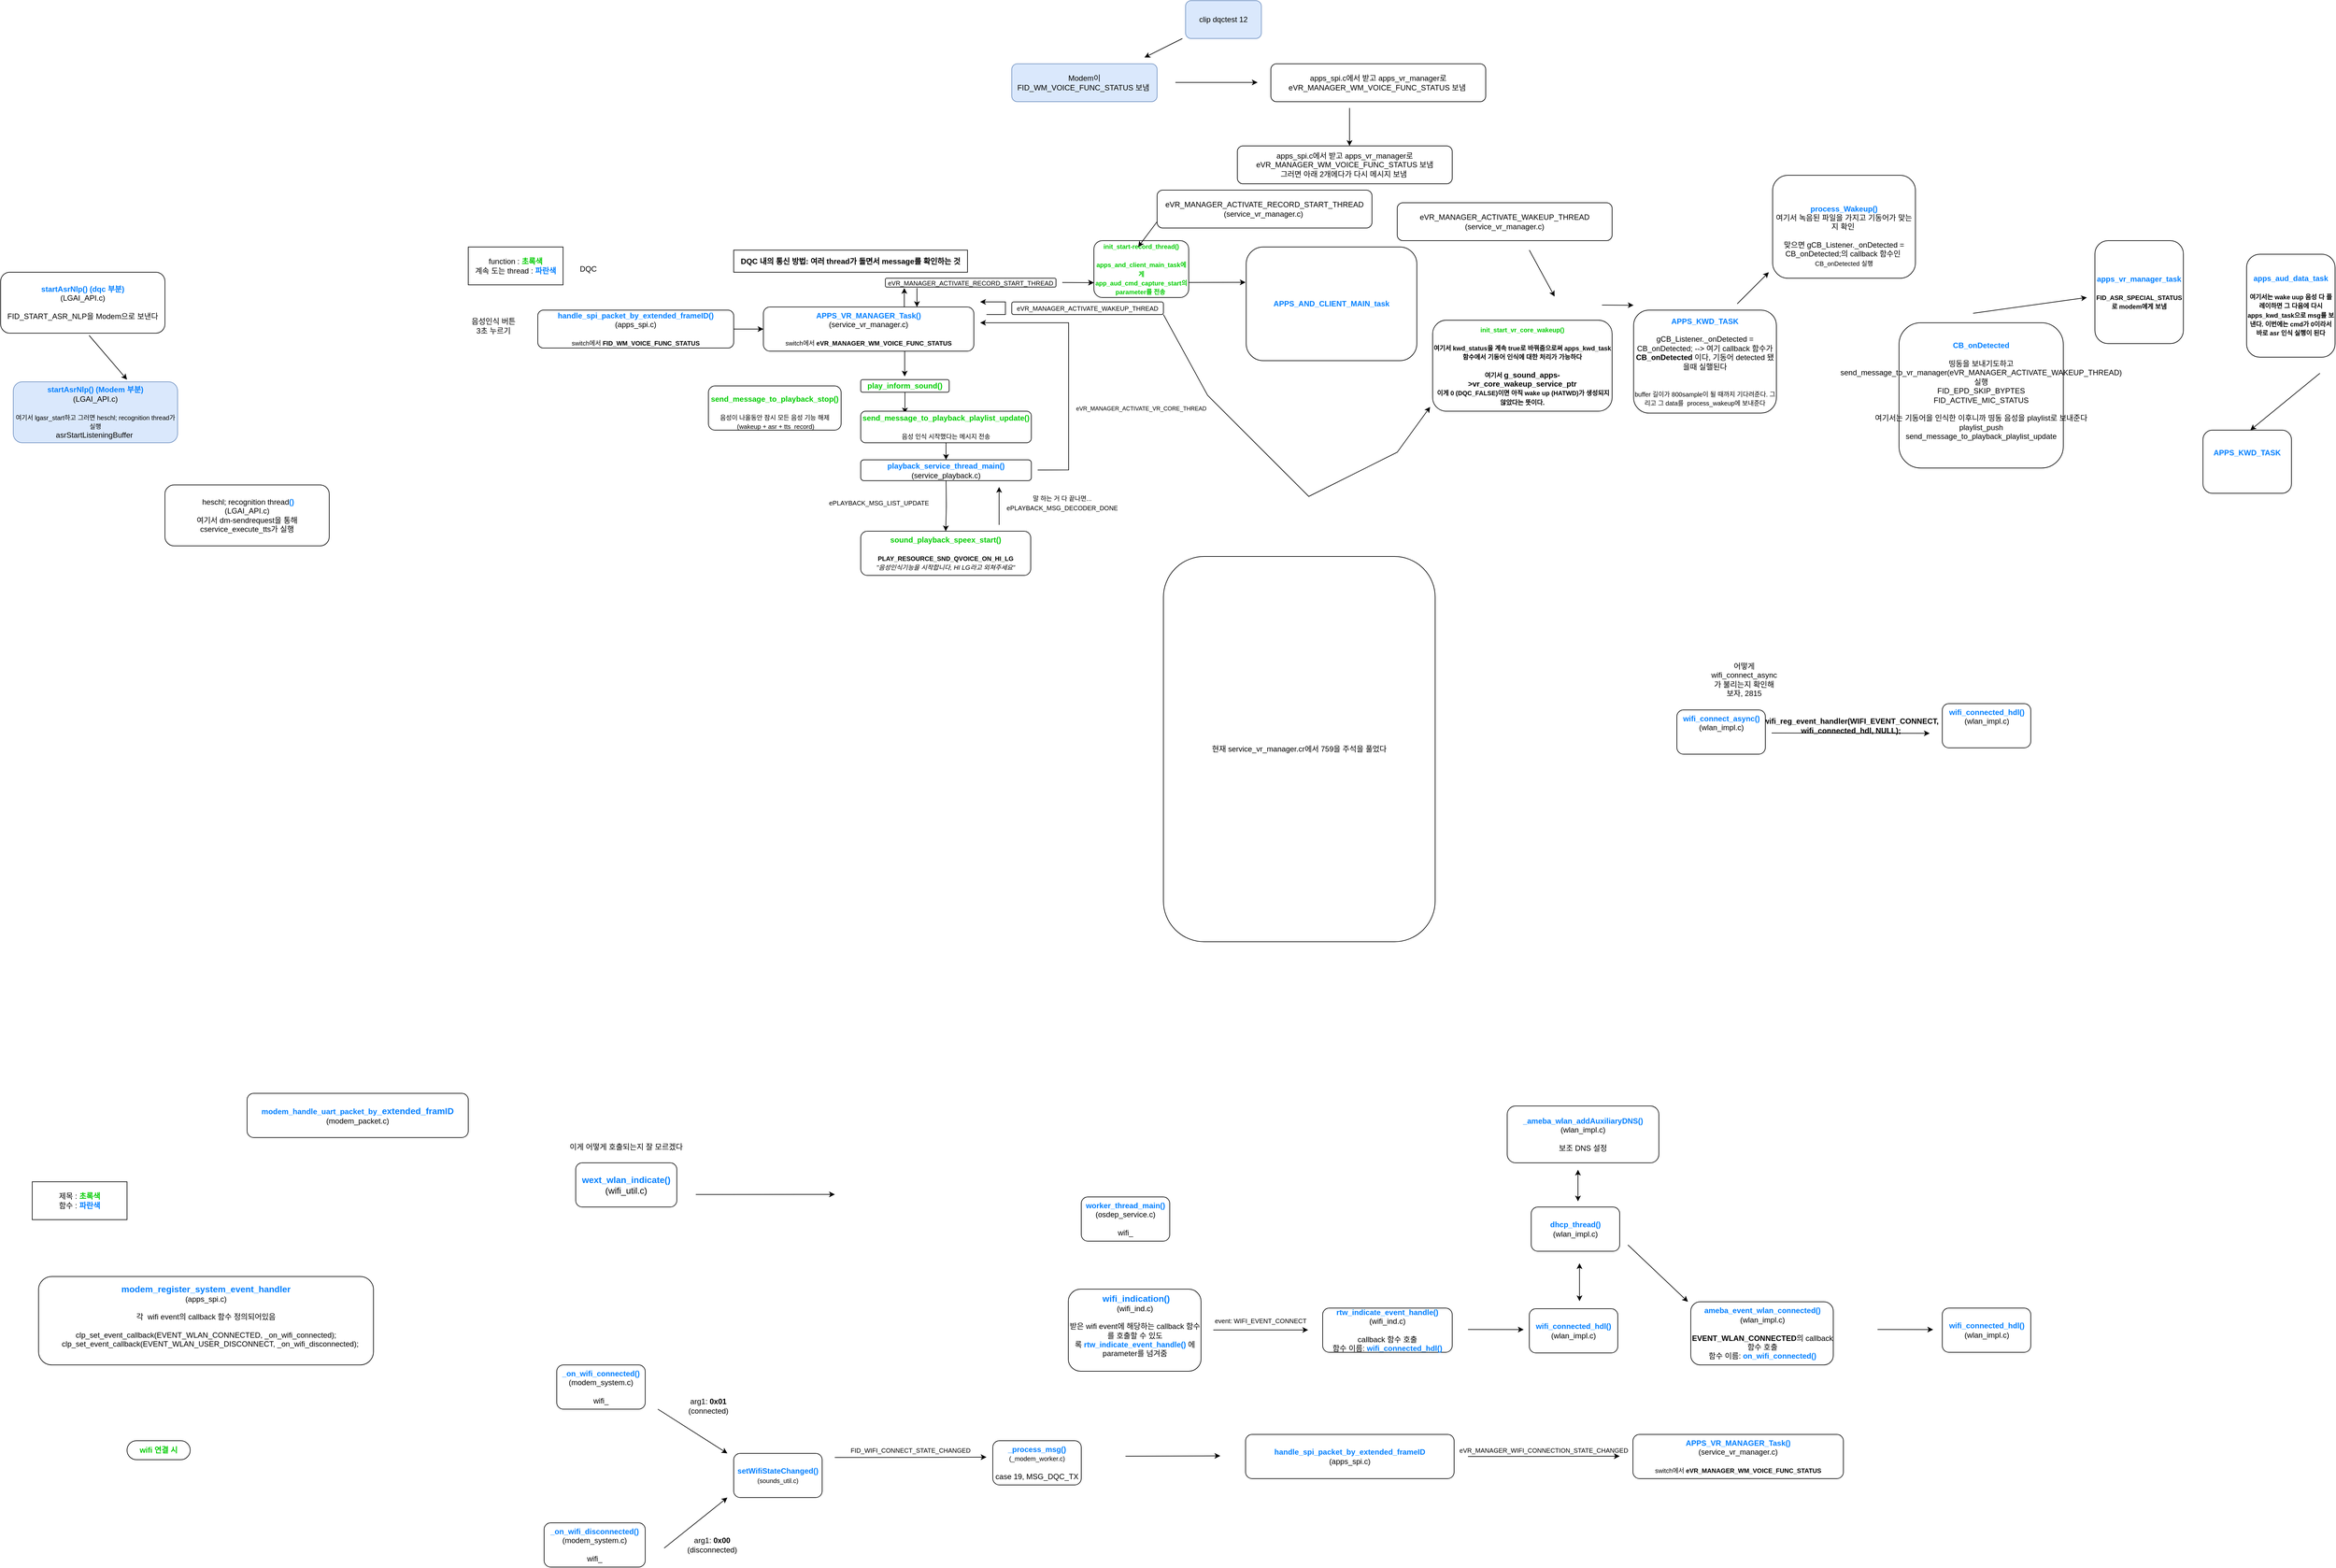 <mxfile version="21.3.7" type="github">
  <diagram name="페이지-1" id="b9ulTc4KV4PiuijPxStl">
    <mxGraphModel dx="2514" dy="2105" grid="1" gridSize="10" guides="1" tooltips="1" connect="1" arrows="1" fold="1" page="1" pageScale="1" pageWidth="827" pageHeight="1169" math="0" shadow="0">
      <root>
        <mxCell id="0" />
        <mxCell id="1" parent="0" />
        <mxCell id="nuSkMVnRBMjdluR059bn-1" value="음성인식 버튼 3초 누르기" style="text;html=1;strokeColor=none;fillColor=none;align=center;verticalAlign=middle;whiteSpace=wrap;rounded=0;" parent="1" vertex="1">
          <mxGeometry x="10" y="110" width="80" height="50" as="geometry" />
        </mxCell>
        <mxCell id="nuSkMVnRBMjdluR059bn-2" value="DQC" style="text;html=1;strokeColor=none;fillColor=none;align=center;verticalAlign=middle;whiteSpace=wrap;rounded=0;" parent="1" vertex="1">
          <mxGeometry x="160" y="20" width="80" height="50" as="geometry" />
        </mxCell>
        <mxCell id="nuSkMVnRBMjdluR059bn-6" value="" style="edgeStyle=orthogonalEdgeStyle;rounded=0;orthogonalLoop=1;jettySize=auto;html=1;" parent="1" source="nuSkMVnRBMjdluR059bn-3" target="nuSkMVnRBMjdluR059bn-4" edge="1">
          <mxGeometry relative="1" as="geometry" />
        </mxCell>
        <mxCell id="nuSkMVnRBMjdluR059bn-3" value="&lt;font style=&quot;&quot; color=&quot;#007fff&quot;&gt;&lt;b&gt;handle_spi_packet_by_extended_frameID()&lt;/b&gt;&lt;/font&gt;&lt;br&gt;(apps_spi.c)&lt;br&gt;&lt;br&gt;&lt;font style=&quot;font-size: 10px;&quot;&gt;switch에서&amp;nbsp;&lt;b&gt;FID_WM_VOICE_FUNC_STATUS&lt;/b&gt;&lt;/font&gt;" style="rounded=1;whiteSpace=wrap;html=1;" parent="1" vertex="1">
          <mxGeometry x="120" y="110" width="310" height="60" as="geometry" />
        </mxCell>
        <mxCell id="nuSkMVnRBMjdluR059bn-4" value="&lt;b&gt;&lt;font color=&quot;#007fff&quot;&gt;APPS_VR_MANAGER_Task()&lt;/font&gt;&lt;/b&gt;&lt;br&gt;(service_vr_manager.c)&lt;br&gt;&lt;br&gt;&lt;font style=&quot;font-size: 10px;&quot;&gt;switch에서 &lt;b&gt;eVR_MANAGER_WM_VOICE_FUNC_STATUS&lt;/b&gt;&lt;/font&gt;" style="rounded=1;whiteSpace=wrap;html=1;" parent="1" vertex="1">
          <mxGeometry x="477" y="105" width="333" height="70" as="geometry" />
        </mxCell>
        <mxCell id="nuSkMVnRBMjdluR059bn-12" value="&lt;b&gt;DQC 내의 통신 방법: 여러 thread가 돌면서 message를 확인하는 것&lt;/b&gt;" style="rounded=0;whiteSpace=wrap;html=1;" parent="1" vertex="1">
          <mxGeometry x="430" y="15" width="370" height="35" as="geometry" />
        </mxCell>
        <mxCell id="nuSkMVnRBMjdluR059bn-17" value="function : &lt;b style=&quot;color: rgb(0, 204, 0);&quot;&gt;초록색&lt;br&gt;&lt;/b&gt;계속 도는 thread :&lt;font color=&quot;#00cc00&quot;&gt; &lt;/font&gt;&lt;font color=&quot;#007fff&quot;&gt;&lt;b&gt;파란색&lt;/b&gt;&lt;/font&gt;" style="rounded=0;whiteSpace=wrap;html=1;" parent="1" vertex="1">
          <mxGeometry x="10" y="10" width="150" height="60" as="geometry" />
        </mxCell>
        <mxCell id="nuSkMVnRBMjdluR059bn-8" value="&lt;br&gt;&lt;b style=&quot;border-color: var(--border-color); color: rgb(0, 204, 0);&quot;&gt;&lt;font style=&quot;font-size: 12px;&quot;&gt;send_message_to_playback_stop()&lt;/font&gt;&lt;/b&gt;&lt;br&gt;&lt;font style=&quot;font-size: 10px;&quot;&gt;&lt;br&gt;음성이 나올동안 잠시 모든 음성 기능 해제&lt;br&gt;&amp;nbsp;(wakeup + asr + tts_record)&lt;/font&gt;" style="rounded=1;whiteSpace=wrap;html=1;" parent="1" vertex="1">
          <mxGeometry x="390" y="230" width="210" height="70" as="geometry" />
        </mxCell>
        <mxCell id="nuSkMVnRBMjdluR059bn-41" style="edgeStyle=orthogonalEdgeStyle;rounded=0;orthogonalLoop=1;jettySize=auto;html=1;entryX=0.259;entryY=0.068;entryDx=0;entryDy=0;entryPerimeter=0;" parent="1" source="nuSkMVnRBMjdluR059bn-26" target="nuSkMVnRBMjdluR059bn-28" edge="1">
          <mxGeometry relative="1" as="geometry" />
        </mxCell>
        <mxCell id="nuSkMVnRBMjdluR059bn-26" value="&lt;b&gt;&lt;font color=&quot;#00cc00&quot;&gt;play_inform_sound()&lt;br&gt;&lt;/font&gt;&lt;/b&gt;" style="rounded=1;whiteSpace=wrap;html=1;" parent="1" vertex="1">
          <mxGeometry x="631" y="220" width="140" height="20" as="geometry" />
        </mxCell>
        <mxCell id="nuSkMVnRBMjdluR059bn-42" style="edgeStyle=orthogonalEdgeStyle;rounded=0;orthogonalLoop=1;jettySize=auto;html=1;entryX=0.5;entryY=0;entryDx=0;entryDy=0;" parent="1" source="nuSkMVnRBMjdluR059bn-28" target="nuSkMVnRBMjdluR059bn-32" edge="1">
          <mxGeometry relative="1" as="geometry" />
        </mxCell>
        <mxCell id="nuSkMVnRBMjdluR059bn-28" value="&lt;b style=&quot;color: rgb(0, 204, 0);&quot;&gt;send_message_to_playback_playlist_update()&lt;/b&gt;&lt;br&gt;&lt;br&gt;&lt;font style=&quot;font-size: 10px;&quot;&gt;음성 인식 시작했다는 메시지 전송&lt;/font&gt;" style="rounded=1;whiteSpace=wrap;html=1;" parent="1" vertex="1">
          <mxGeometry x="631" y="270" width="270" height="50" as="geometry" />
        </mxCell>
        <mxCell id="nuSkMVnRBMjdluR059bn-43" style="edgeStyle=orthogonalEdgeStyle;rounded=0;orthogonalLoop=1;jettySize=auto;html=1;entryX=0.5;entryY=0;entryDx=0;entryDy=0;" parent="1" edge="1">
          <mxGeometry relative="1" as="geometry">
            <mxPoint x="766.034" y="380" as="sourcePoint" />
            <mxPoint x="765.5" y="460" as="targetPoint" />
          </mxGeometry>
        </mxCell>
        <mxCell id="nuSkMVnRBMjdluR059bn-32" value="&lt;b style=&quot;color: rgb(0, 127, 255);&quot;&gt;playback_service_thread_main()&lt;/b&gt;&lt;br&gt;(service_playback.c)" style="rounded=1;whiteSpace=wrap;html=1;" parent="1" vertex="1">
          <mxGeometry x="631" y="347" width="270" height="33" as="geometry" />
        </mxCell>
        <mxCell id="nuSkMVnRBMjdluR059bn-33" value="&lt;b style=&quot;color: rgb(0, 204, 0);&quot;&gt;sound_playback_speex_start()&lt;/b&gt;&lt;br&gt;&lt;br&gt;&lt;b&gt;&lt;font style=&quot;font-size: 10px;&quot;&gt;PLAY_RESOURCE_SND_QVOICE_ON_HI_LG&lt;/font&gt;&lt;/b&gt;&lt;br&gt;&lt;span style=&quot;font-size: 10px;&quot;&gt;&lt;i&gt;&quot;음성인식기능을 시작합니다, HI LG라고 외쳐주세요&quot;&lt;/i&gt;&lt;/span&gt;" style="rounded=1;whiteSpace=wrap;html=1;" parent="1" vertex="1">
          <mxGeometry x="631" y="460" width="269" height="70" as="geometry" />
        </mxCell>
        <mxCell id="nuSkMVnRBMjdluR059bn-44" value="" style="endArrow=classic;html=1;rounded=0;" parent="1" edge="1">
          <mxGeometry width="50" height="50" relative="1" as="geometry">
            <mxPoint x="700.58" y="175" as="sourcePoint" />
            <mxPoint x="700.58" y="215" as="targetPoint" />
          </mxGeometry>
        </mxCell>
        <mxCell id="VJRcujgouCOZJbLcKrj6-4" value="&lt;font style=&quot;font-size: 10px;&quot;&gt;ePLAYBACK_MSG_LIST_UPDATE&lt;/font&gt;" style="text;html=1;strokeColor=none;fillColor=none;align=center;verticalAlign=middle;whiteSpace=wrap;rounded=0;" vertex="1" parent="1">
          <mxGeometry x="560" y="400" width="200" height="30" as="geometry" />
        </mxCell>
        <mxCell id="VJRcujgouCOZJbLcKrj6-5" value="&lt;font style=&quot;font-size: 10px;&quot;&gt;말 하는 거 다 끝나면...&lt;br&gt;ePLAYBACK_MSG_DECODER_DONE&lt;/font&gt;" style="text;html=1;strokeColor=none;fillColor=none;align=center;verticalAlign=middle;whiteSpace=wrap;rounded=0;" vertex="1" parent="1">
          <mxGeometry x="850" y="400" width="200" height="30" as="geometry" />
        </mxCell>
        <mxCell id="VJRcujgouCOZJbLcKrj6-6" value="" style="endArrow=classic;html=1;rounded=0;" edge="1" parent="1">
          <mxGeometry width="50" height="50" relative="1" as="geometry">
            <mxPoint x="850" y="450" as="sourcePoint" />
            <mxPoint x="850" y="390" as="targetPoint" />
          </mxGeometry>
        </mxCell>
        <mxCell id="VJRcujgouCOZJbLcKrj6-7" value="" style="endArrow=classic;html=1;rounded=0;" edge="1" parent="1">
          <mxGeometry width="50" height="50" relative="1" as="geometry">
            <mxPoint x="911" y="363.16" as="sourcePoint" />
            <mxPoint x="820" y="130" as="targetPoint" />
            <Array as="points">
              <mxPoint x="960" y="363" />
              <mxPoint x="960" y="130" />
              <mxPoint x="930" y="130" />
            </Array>
          </mxGeometry>
        </mxCell>
        <mxCell id="VJRcujgouCOZJbLcKrj6-8" value="&lt;font style=&quot;font-size: 9px;&quot;&gt;eVR_MANAGER_ACTIVATE_VR_CORE_THREAD&lt;/font&gt;" style="text;html=1;strokeColor=none;fillColor=none;align=center;verticalAlign=middle;whiteSpace=wrap;rounded=0;" vertex="1" parent="1">
          <mxGeometry x="950" y="250" width="250" height="30" as="geometry" />
        </mxCell>
        <mxCell id="VJRcujgouCOZJbLcKrj6-10" value="" style="endArrow=classic;html=1;rounded=0;" edge="1" parent="1">
          <mxGeometry width="50" height="50" relative="1" as="geometry">
            <mxPoint x="830" y="117" as="sourcePoint" />
            <mxPoint x="820" y="97" as="targetPoint" />
            <Array as="points">
              <mxPoint x="860" y="117" />
              <mxPoint x="860" y="97" />
            </Array>
          </mxGeometry>
        </mxCell>
        <mxCell id="VJRcujgouCOZJbLcKrj6-12" value="&lt;font style=&quot;font-size: 10px;&quot;&gt;eVR_MANAGER_ACTIVATE_WAKEUP_THREAD&lt;/font&gt;" style="rounded=1;whiteSpace=wrap;html=1;" vertex="1" parent="1">
          <mxGeometry x="870" y="97" width="240" height="20" as="geometry" />
        </mxCell>
        <mxCell id="VJRcujgouCOZJbLcKrj6-13" value="&lt;font style=&quot;font-size: 10px;&quot;&gt;eVR_MANAGER_ACTIVATE_RECORD_START_THREAD&lt;/font&gt;" style="rounded=1;whiteSpace=wrap;html=1;" vertex="1" parent="1">
          <mxGeometry x="670" y="59.5" width="270" height="14" as="geometry" />
        </mxCell>
        <mxCell id="VJRcujgouCOZJbLcKrj6-16" value="&lt;font color=&quot;#007fff&quot;&gt;&lt;b&gt;APPS_AND_CLIENT_MAIN_task&lt;/b&gt;&lt;/font&gt;" style="rounded=1;whiteSpace=wrap;html=1;" vertex="1" parent="1">
          <mxGeometry x="1241" y="10" width="270" height="180" as="geometry" />
        </mxCell>
        <mxCell id="VJRcujgouCOZJbLcKrj6-20" value="" style="endArrow=classic;html=1;rounded=0;" edge="1" parent="1">
          <mxGeometry width="50" height="50" relative="1" as="geometry">
            <mxPoint x="1140" y="66.26" as="sourcePoint" />
            <mxPoint x="1240" y="66" as="targetPoint" />
          </mxGeometry>
        </mxCell>
        <mxCell id="VJRcujgouCOZJbLcKrj6-21" value="&lt;span style=&quot;font-size: 10px;&quot;&gt;&lt;font color=&quot;#00cc00&quot;&gt;&lt;b&gt;init_start-record_thread()&lt;br&gt;&lt;br&gt;apps_and_client_main_task에게 app_aud_cmd_capture_start의 parameter를 전송&amp;nbsp;&lt;br&gt;&lt;/b&gt;&lt;/font&gt;&lt;/span&gt;" style="rounded=1;whiteSpace=wrap;html=1;" vertex="1" parent="1">
          <mxGeometry x="1000" width="150" height="90" as="geometry" />
        </mxCell>
        <mxCell id="VJRcujgouCOZJbLcKrj6-22" value="" style="endArrow=classic;html=1;rounded=0;" edge="1" parent="1">
          <mxGeometry width="50" height="50" relative="1" as="geometry">
            <mxPoint x="950" y="66.26" as="sourcePoint" />
            <mxPoint x="1000" y="66.5" as="targetPoint" />
          </mxGeometry>
        </mxCell>
        <mxCell id="VJRcujgouCOZJbLcKrj6-23" value="&lt;font style=&quot;font-size: 10px; font-weight: bold;&quot; color=&quot;#00cc00&quot;&gt;init_start_vr_core_wakeup()&lt;/font&gt;&lt;br&gt;&lt;br&gt;&lt;b style=&quot;font-size: 10px;&quot;&gt;여기서 kwd_status을 계속 true로 바꿔줌으로써 apps_kwd_task 함수에서 기동어 인식에 대한 처리가 가능하다&lt;/b&gt;&lt;br&gt;&lt;br&gt;&lt;b style=&quot;font-size: 10px;&quot;&gt;여기서 &lt;/b&gt;&lt;b&gt;g_sound_apps-&amp;gt;vr_core_wakeup_service_ptr&lt;/b&gt;&lt;br&gt;&lt;b style=&quot;font-size: 10px;&quot;&gt;&amp;nbsp;이게 0 (DQC_FALSE)이면 아직 wake up (HATWD)가 생성되지 않았다는 뜻이다.&lt;/b&gt;" style="rounded=1;whiteSpace=wrap;html=1;" vertex="1" parent="1">
          <mxGeometry x="1536" y="126" width="284" height="144" as="geometry" />
        </mxCell>
        <mxCell id="VJRcujgouCOZJbLcKrj6-24" value="" style="endArrow=classic;html=1;rounded=0;exitX=1;exitY=1;exitDx=0;exitDy=0;entryX=-0.014;entryY=0.953;entryDx=0;entryDy=0;entryPerimeter=0;" edge="1" parent="1" source="VJRcujgouCOZJbLcKrj6-12" target="VJRcujgouCOZJbLcKrj6-23">
          <mxGeometry width="50" height="50" relative="1" as="geometry">
            <mxPoint x="1180" y="185" as="sourcePoint" />
            <mxPoint x="1510" y="185" as="targetPoint" />
            <Array as="points">
              <mxPoint x="1180" y="245" />
              <mxPoint x="1340" y="405" />
              <mxPoint x="1480" y="335" />
            </Array>
          </mxGeometry>
        </mxCell>
        <mxCell id="VJRcujgouCOZJbLcKrj6-27" value="" style="endArrow=classic;html=1;rounded=0;" edge="1" parent="1">
          <mxGeometry width="50" height="50" relative="1" as="geometry">
            <mxPoint x="1804" y="102" as="sourcePoint" />
            <mxPoint x="1854" y="102.24" as="targetPoint" />
          </mxGeometry>
        </mxCell>
        <mxCell id="VJRcujgouCOZJbLcKrj6-28" value="&lt;font style=&quot;&quot;&gt;&lt;b style=&quot;color: rgb(0, 127, 255);&quot;&gt;&lt;font style=&quot;font-size: 12px;&quot;&gt;APPS_KWD_TASK&lt;/font&gt;&lt;/b&gt;&lt;br&gt;&lt;br&gt;gCB_Listener._onDetected = CB_onDetected; --&amp;gt; 여기 callback 함수가 &lt;b&gt;CB_onDetected&lt;/b&gt; 이다, 기동어 detected 됐을때 실핼된다&lt;br&gt;&lt;br&gt;&lt;br&gt;&lt;span style=&quot;font-size: 10px;&quot;&gt;buffer 길이가 800sample이 될 때까지 기다려준다. 그리고 그 data를&amp;nbsp; process_wakeup에 보내준다&lt;/span&gt;&lt;br&gt;&lt;/font&gt;" style="rounded=1;whiteSpace=wrap;html=1;" vertex="1" parent="1">
          <mxGeometry x="1854" y="110" width="226" height="163" as="geometry" />
        </mxCell>
        <mxCell id="VJRcujgouCOZJbLcKrj6-29" value="&lt;div&gt;&lt;b&gt;&amp;nbsp; &amp;nbsp; wifi_reg_event_handler(WIFI_EVENT_CONNECT, wifi_connected_hdl, NULL);&lt;/b&gt;&lt;/div&gt;&lt;div&gt;&lt;br&gt;&lt;/div&gt;" style="text;html=1;strokeColor=none;fillColor=none;align=center;verticalAlign=middle;whiteSpace=wrap;rounded=0;" vertex="1" parent="1">
          <mxGeometry x="2082.5" y="743" width="230" height="50" as="geometry" />
        </mxCell>
        <mxCell id="VJRcujgouCOZJbLcKrj6-30" value="&lt;font style=&quot;&quot;&gt;&lt;b style=&quot;color: rgb(0, 127, 255);&quot;&gt;&lt;font style=&quot;font-size: 12px;&quot;&gt;APPS_KWD_TASK&lt;/font&gt;&lt;/b&gt;&lt;br&gt;&lt;br&gt;&lt;br&gt;&lt;/font&gt;" style="rounded=1;whiteSpace=wrap;html=1;" vertex="1" parent="1">
          <mxGeometry x="2755" y="300" width="140" height="100" as="geometry" />
        </mxCell>
        <mxCell id="VJRcujgouCOZJbLcKrj6-31" value="&lt;font size=&quot;1&quot; color=&quot;#00cc00&quot;&gt;&lt;b style=&quot;font-size: 12px;&quot;&gt;wifi 연결 시&lt;/b&gt;&lt;/font&gt;" style="rounded=1;whiteSpace=wrap;html=1;arcSize=50;" vertex="1" parent="1">
          <mxGeometry x="-530" y="1900" width="100" height="30" as="geometry" />
        </mxCell>
        <mxCell id="VJRcujgouCOZJbLcKrj6-36" value="" style="endArrow=classic;html=1;rounded=0;" edge="1" parent="1">
          <mxGeometry width="50" height="50" relative="1" as="geometry">
            <mxPoint x="700" y="105" as="sourcePoint" />
            <mxPoint x="700" y="75" as="targetPoint" />
          </mxGeometry>
        </mxCell>
        <mxCell id="VJRcujgouCOZJbLcKrj6-37" value="" style="endArrow=classic;html=1;rounded=0;" edge="1" parent="1">
          <mxGeometry width="50" height="50" relative="1" as="geometry">
            <mxPoint x="720" y="75" as="sourcePoint" />
            <mxPoint x="720" y="105" as="targetPoint" />
          </mxGeometry>
        </mxCell>
        <mxCell id="VJRcujgouCOZJbLcKrj6-39" value="&lt;font style=&quot;&quot;&gt;&lt;font color=&quot;#007fff&quot;&gt;&lt;b&gt;setWifiStateChanged()&lt;br&gt;&lt;/b&gt;&lt;/font&gt;&lt;font style=&quot;font-size: 10px;&quot;&gt;(sounds_util.c)&lt;/font&gt;&lt;br&gt;&lt;/font&gt;" style="rounded=1;whiteSpace=wrap;html=1;" vertex="1" parent="1">
          <mxGeometry x="430" y="1920" width="140" height="70" as="geometry" />
        </mxCell>
        <mxCell id="VJRcujgouCOZJbLcKrj6-40" value="&lt;font style=&quot;&quot;&gt;&lt;b style=&quot;color: rgb(0, 127, 255);&quot;&gt;handle_spi_packet_by_extended_frameID&lt;/b&gt;&lt;br&gt;(apps_spi.c)&lt;br&gt;&lt;/font&gt;" style="rounded=1;whiteSpace=wrap;html=1;" vertex="1" parent="1">
          <mxGeometry x="1240" y="1890" width="330" height="70" as="geometry" />
        </mxCell>
        <mxCell id="VJRcujgouCOZJbLcKrj6-41" value="" style="endArrow=classic;html=1;rounded=0;" edge="1" parent="1">
          <mxGeometry width="50" height="50" relative="1" as="geometry">
            <mxPoint x="590" y="1926.5" as="sourcePoint" />
            <mxPoint x="830" y="1926" as="targetPoint" />
          </mxGeometry>
        </mxCell>
        <mxCell id="VJRcujgouCOZJbLcKrj6-42" value="&lt;font style=&quot;font-size: 10px;&quot;&gt;FID_WIFI_CONNECT_STATE_CHANGED&lt;/font&gt;" style="text;html=1;strokeColor=none;fillColor=none;align=center;verticalAlign=middle;whiteSpace=wrap;rounded=0;" vertex="1" parent="1">
          <mxGeometry x="610" y="1900" width="200" height="30" as="geometry" />
        </mxCell>
        <mxCell id="VJRcujgouCOZJbLcKrj6-43" value="&lt;b&gt;&lt;font color=&quot;#007fff&quot;&gt;APPS_VR_MANAGER_Task()&lt;/font&gt;&lt;/b&gt;&lt;br&gt;(service_vr_manager.c)&lt;br&gt;&lt;br&gt;&lt;font style=&quot;font-size: 10px;&quot;&gt;switch에서 &lt;b&gt;eVR_MANAGER_WM_VOICE_FUNC_STATUS&lt;/b&gt;&lt;/font&gt;" style="rounded=1;whiteSpace=wrap;html=1;" vertex="1" parent="1">
          <mxGeometry x="1853" y="1890" width="333" height="70" as="geometry" />
        </mxCell>
        <mxCell id="VJRcujgouCOZJbLcKrj6-44" value="" style="endArrow=classic;html=1;rounded=0;" edge="1" parent="1">
          <mxGeometry width="50" height="50" relative="1" as="geometry">
            <mxPoint x="1592" y="1925" as="sourcePoint" />
            <mxPoint x="1832" y="1924.5" as="targetPoint" />
          </mxGeometry>
        </mxCell>
        <mxCell id="VJRcujgouCOZJbLcKrj6-45" value="&lt;font style=&quot;font-size: 10px;&quot;&gt;eVR_MANAGER_WIFI_CONNECTION_STATE_CHANGED&lt;/font&gt;" style="text;html=1;strokeColor=none;fillColor=none;align=center;verticalAlign=middle;whiteSpace=wrap;rounded=0;" vertex="1" parent="1">
          <mxGeometry x="1612" y="1900" width="200" height="30" as="geometry" />
        </mxCell>
        <mxCell id="VJRcujgouCOZJbLcKrj6-46" value="&lt;font style=&quot;&quot;&gt;&lt;font style=&quot;&quot;&gt;&lt;font color=&quot;#007fff&quot;&gt;&lt;b&gt;modem_handle_uart_packet_by&lt;/b&gt;&lt;/font&gt;&lt;span style=&quot;color: rgb(0, 127, 255); font-size: 14px;&quot;&gt;&lt;b&gt;_extended_framID&lt;/b&gt;&lt;/span&gt;&lt;/font&gt;&lt;br&gt;(modem_packet.c)&lt;br&gt;&lt;/font&gt;" style="rounded=1;whiteSpace=wrap;html=1;" vertex="1" parent="1">
          <mxGeometry x="-340" y="1350" width="350" height="70" as="geometry" />
        </mxCell>
        <mxCell id="VJRcujgouCOZJbLcKrj6-47" value="" style="endArrow=classic;html=1;rounded=0;" edge="1" parent="1">
          <mxGeometry width="50" height="50" relative="1" as="geometry">
            <mxPoint x="370" y="1510.08" as="sourcePoint" />
            <mxPoint x="590" y="1510" as="targetPoint" />
          </mxGeometry>
        </mxCell>
        <mxCell id="VJRcujgouCOZJbLcKrj6-48" value="&lt;font style=&quot;font-size: 12px;&quot;&gt;&lt;font style=&quot;font-size: 14px;&quot; color=&quot;#007fff&quot;&gt;&lt;b&gt;&amp;nbsp;wifi_indication()&lt;/b&gt;&lt;/font&gt;&lt;br&gt;(wifi_ind.c)&lt;br&gt;&lt;br&gt;받은 wifi event에 해당하는 callback 함수를 호출할 수 있도록&amp;nbsp;&lt;b style=&quot;border-color: var(--border-color); color: rgb(0, 127, 255);&quot;&gt;rtw_indicate_event_handle() &lt;/b&gt;&lt;span style=&quot;border-color: var(--border-color);&quot;&gt;에 parameter를 넘겨줌&lt;/span&gt;&lt;br&gt;&amp;nbsp;&lt;br&gt;&lt;/font&gt;" style="rounded=1;whiteSpace=wrap;html=1;" vertex="1" parent="1">
          <mxGeometry x="959.5" y="1660" width="210" height="130" as="geometry" />
        </mxCell>
        <mxCell id="VJRcujgouCOZJbLcKrj6-51" value="&lt;font style=&quot;&quot;&gt;&lt;font color=&quot;#007fff&quot;&gt;&lt;b&gt;worker_thread_main()&lt;/b&gt;&lt;/font&gt;&lt;br&gt;(osdep_service.c)&lt;br&gt;&lt;br&gt;wifi_&lt;br&gt;&lt;/font&gt;" style="rounded=1;whiteSpace=wrap;html=1;" vertex="1" parent="1">
          <mxGeometry x="980" y="1514" width="140" height="70" as="geometry" />
        </mxCell>
        <mxCell id="VJRcujgouCOZJbLcKrj6-52" value="&lt;font style=&quot;&quot;&gt;&lt;font color=&quot;#007fff&quot;&gt;&lt;b&gt;rtw_indicate_event_handle()&lt;/b&gt;&lt;/font&gt;&lt;br&gt;(wifi_ind.c)&lt;br&gt;&lt;br&gt;callback 함수 호출&lt;br&gt;함수 이름:&amp;nbsp;&lt;b style=&quot;border-color: var(--border-color); color: rgb(0, 127, 255);&quot;&gt;wifi_connected_hdl()&lt;/b&gt;&lt;br&gt;&lt;/font&gt;" style="rounded=1;whiteSpace=wrap;html=1;" vertex="1" parent="1">
          <mxGeometry x="1362" y="1690" width="205" height="70" as="geometry" />
        </mxCell>
        <mxCell id="VJRcujgouCOZJbLcKrj6-53" value="&lt;font style=&quot;&quot;&gt;&lt;font color=&quot;#007fff&quot;&gt;&lt;b&gt;_on_wifi_connected()&lt;/b&gt;&lt;/font&gt;&lt;br&gt;(modem_system.c)&lt;br&gt;&lt;br&gt;wifi_&lt;br&gt;&lt;/font&gt;" style="rounded=1;whiteSpace=wrap;html=1;" vertex="1" parent="1">
          <mxGeometry x="150" y="1780" width="140" height="70" as="geometry" />
        </mxCell>
        <mxCell id="VJRcujgouCOZJbLcKrj6-54" value="" style="endArrow=classic;html=1;rounded=0;" edge="1" parent="1">
          <mxGeometry width="50" height="50" relative="1" as="geometry">
            <mxPoint x="310" y="1850" as="sourcePoint" />
            <mxPoint x="420" y="1920" as="targetPoint" />
          </mxGeometry>
        </mxCell>
        <mxCell id="VJRcujgouCOZJbLcKrj6-55" value="arg1: &lt;b&gt;0x01&lt;/b&gt;&lt;br&gt;(connected)" style="text;html=1;strokeColor=none;fillColor=none;align=center;verticalAlign=middle;whiteSpace=wrap;rounded=0;" vertex="1" parent="1">
          <mxGeometry x="350" y="1820" width="80" height="50" as="geometry" />
        </mxCell>
        <mxCell id="VJRcujgouCOZJbLcKrj6-56" value="&lt;font style=&quot;&quot;&gt;&lt;font color=&quot;#007fff&quot; style=&quot;&quot;&gt;&lt;b&gt;_process_msg()&lt;br&gt;&lt;/b&gt;&lt;/font&gt;&lt;font style=&quot;font-size: 10px;&quot;&gt;(_modem_worker.c)&lt;br&gt;&lt;/font&gt;&lt;br&gt;case 19, MSG_DQC_TX&lt;br&gt;&lt;/font&gt;" style="rounded=1;whiteSpace=wrap;html=1;" vertex="1" parent="1">
          <mxGeometry x="840" y="1900" width="140" height="70" as="geometry" />
        </mxCell>
        <mxCell id="VJRcujgouCOZJbLcKrj6-57" value="" style="endArrow=classic;html=1;rounded=0;" edge="1" parent="1">
          <mxGeometry width="50" height="50" relative="1" as="geometry">
            <mxPoint x="1050" y="1924.5" as="sourcePoint" />
            <mxPoint x="1200" y="1924" as="targetPoint" />
          </mxGeometry>
        </mxCell>
        <mxCell id="VJRcujgouCOZJbLcKrj6-58" value="&lt;font style=&quot;&quot;&gt;&lt;font color=&quot;#007fff&quot;&gt;&lt;b&gt;&lt;br&gt;&lt;font style=&quot;font-size: 14px;&quot;&gt;modem_register_system_event_handler&lt;/font&gt;&lt;br&gt;&lt;/b&gt;&lt;/font&gt;(apps_spi.c)&lt;br&gt;&lt;br&gt;각&amp;nbsp; wifi event의 callback 함수 정의되어있음&lt;br&gt;&lt;br&gt;clp_set_event_callback(EVENT_WLAN_CONNECTED, _on_wifi_connected);&lt;br&gt;&lt;div&gt;&amp;nbsp; &amp;nbsp; clp_set_event_callback(EVENT_WLAN_USER_DISCONNECT, _on_wifi_disconnected);&lt;/div&gt;&lt;div&gt;&lt;br&gt;&lt;/div&gt;&lt;br&gt;&lt;/font&gt;" style="rounded=1;whiteSpace=wrap;html=1;" vertex="1" parent="1">
          <mxGeometry x="-670" y="1640" width="530" height="140" as="geometry" />
        </mxCell>
        <mxCell id="VJRcujgouCOZJbLcKrj6-61" value="&lt;font style=&quot;&quot;&gt;&lt;font color=&quot;#007fff&quot;&gt;&lt;b&gt;wifi_connect_async()&lt;/b&gt;&lt;/font&gt;(wlan_impl.c)&lt;br&gt;&lt;br&gt;&lt;br&gt;&lt;/font&gt;" style="rounded=1;whiteSpace=wrap;html=1;" vertex="1" parent="1">
          <mxGeometry x="1922.5" y="743" width="140" height="70" as="geometry" />
        </mxCell>
        <mxCell id="VJRcujgouCOZJbLcKrj6-62" value="" style="endArrow=classic;html=1;rounded=0;" edge="1" parent="1">
          <mxGeometry width="50" height="50" relative="1" as="geometry">
            <mxPoint x="2072.5" y="779.5" as="sourcePoint" />
            <mxPoint x="2322.5" y="780" as="targetPoint" />
          </mxGeometry>
        </mxCell>
        <mxCell id="VJRcujgouCOZJbLcKrj6-63" value="&lt;font style=&quot;&quot;&gt;&lt;font color=&quot;#007fff&quot;&gt;&lt;b&gt;wifi_connected_hdl()&lt;/b&gt;&lt;/font&gt;(wlan_impl.c)&lt;br&gt;&lt;br&gt;&lt;br&gt;&lt;/font&gt;" style="rounded=1;whiteSpace=wrap;html=1;" vertex="1" parent="1">
          <mxGeometry x="2342.5" y="733" width="140" height="70" as="geometry" />
        </mxCell>
        <mxCell id="VJRcujgouCOZJbLcKrj6-65" value="&lt;font style=&quot;&quot;&gt;&lt;font color=&quot;#007fff&quot;&gt;&lt;b&gt;dhcp_thread()&lt;/b&gt;&lt;/font&gt;(wlan_impl.c)&lt;br&gt;&lt;/font&gt;" style="rounded=1;whiteSpace=wrap;html=1;" vertex="1" parent="1">
          <mxGeometry x="1692" y="1530" width="140" height="70" as="geometry" />
        </mxCell>
        <mxCell id="VJRcujgouCOZJbLcKrj6-67" value="&lt;font style=&quot;&quot;&gt;&lt;font color=&quot;#007fff&quot;&gt;&lt;b&gt;_ameba_wlan_addAuxiliaryDNS()&lt;/b&gt;&lt;/font&gt;(wlan_impl.c)&lt;br&gt;&lt;br&gt;보조 DNS 설정&lt;br&gt;&lt;/font&gt;" style="rounded=1;whiteSpace=wrap;html=1;" vertex="1" parent="1">
          <mxGeometry x="1654" y="1370" width="240" height="90" as="geometry" />
        </mxCell>
        <mxCell id="VJRcujgouCOZJbLcKrj6-69" value="" style="endArrow=classic;startArrow=classic;html=1;rounded=0;" edge="1" parent="1">
          <mxGeometry width="50" height="50" relative="1" as="geometry">
            <mxPoint x="1766" y="1521" as="sourcePoint" />
            <mxPoint x="1766" y="1471" as="targetPoint" />
          </mxGeometry>
        </mxCell>
        <mxCell id="VJRcujgouCOZJbLcKrj6-70" value="&lt;span style=&quot;font-size: 10px;&quot;&gt;event: WIFI_EVENT_CONNECT&lt;/span&gt;" style="text;html=1;strokeColor=none;fillColor=none;align=center;verticalAlign=middle;whiteSpace=wrap;rounded=0;" vertex="1" parent="1">
          <mxGeometry x="1189" y="1695" width="150" height="30" as="geometry" />
        </mxCell>
        <mxCell id="VJRcujgouCOZJbLcKrj6-73" value="어떻게 wifi_connect_async 가 불리는지 확인해보자, 2815" style="text;html=1;strokeColor=none;fillColor=none;align=center;verticalAlign=middle;whiteSpace=wrap;rounded=0;" vertex="1" parent="1">
          <mxGeometry x="1998.5" y="680" width="60" height="30" as="geometry" />
        </mxCell>
        <mxCell id="VJRcujgouCOZJbLcKrj6-74" value="&lt;font style=&quot;font-size: 14px;&quot;&gt;&lt;font style=&quot;font-size: 14px;&quot; color=&quot;#007fff&quot;&gt;&lt;b&gt;wext_wlan_indicate()&lt;/b&gt;&lt;/font&gt;&lt;br&gt;(wifi_util.c)&lt;br&gt;&lt;/font&gt;" style="rounded=1;whiteSpace=wrap;html=1;" vertex="1" parent="1">
          <mxGeometry x="180" y="1460" width="160" height="70" as="geometry" />
        </mxCell>
        <mxCell id="VJRcujgouCOZJbLcKrj6-76" value="&lt;font style=&quot;&quot;&gt;&lt;font color=&quot;#007fff&quot;&gt;&lt;b&gt;_on_wifi_disconnected()&lt;/b&gt;&lt;/font&gt;&lt;br&gt;(modem_system.c)&lt;br&gt;&lt;br&gt;wifi_&lt;br&gt;&lt;/font&gt;" style="rounded=1;whiteSpace=wrap;html=1;" vertex="1" parent="1">
          <mxGeometry x="130" y="2030" width="160" height="70" as="geometry" />
        </mxCell>
        <mxCell id="VJRcujgouCOZJbLcKrj6-80" value="" style="endArrow=classic;html=1;rounded=0;" edge="1" parent="1">
          <mxGeometry width="50" height="50" relative="1" as="geometry">
            <mxPoint x="320" y="2070" as="sourcePoint" />
            <mxPoint x="420" y="1990" as="targetPoint" />
          </mxGeometry>
        </mxCell>
        <mxCell id="VJRcujgouCOZJbLcKrj6-82" value="arg1: &lt;b&gt;0x00&lt;/b&gt;&lt;br&gt;(disconnected)" style="text;html=1;strokeColor=none;fillColor=none;align=center;verticalAlign=middle;whiteSpace=wrap;rounded=0;" vertex="1" parent="1">
          <mxGeometry x="356" y="2040" width="80" height="50" as="geometry" />
        </mxCell>
        <mxCell id="VJRcujgouCOZJbLcKrj6-86" value="" style="endArrow=classic;html=1;rounded=0;" edge="1" parent="1">
          <mxGeometry width="50" height="50" relative="1" as="geometry">
            <mxPoint x="1189" y="1724.58" as="sourcePoint" />
            <mxPoint x="1339" y="1724.58" as="targetPoint" />
          </mxGeometry>
        </mxCell>
        <mxCell id="VJRcujgouCOZJbLcKrj6-87" value="제목 : &lt;b style=&quot;color: rgb(0, 204, 0);&quot;&gt;초록색&lt;br&gt;&lt;/b&gt;함수 :&lt;font color=&quot;#00cc00&quot;&gt; &lt;/font&gt;&lt;font color=&quot;#007fff&quot;&gt;&lt;b&gt;파란색&lt;/b&gt;&lt;/font&gt;" style="rounded=0;whiteSpace=wrap;html=1;" vertex="1" parent="1">
          <mxGeometry x="-680" y="1490" width="150" height="60" as="geometry" />
        </mxCell>
        <mxCell id="VJRcujgouCOZJbLcKrj6-88" value="&lt;font style=&quot;&quot;&gt;&lt;font color=&quot;#007fff&quot;&gt;&lt;b&gt;wifi_connected_hdl()&lt;/b&gt;&lt;/font&gt;(wlan_impl.c)&lt;br&gt;&lt;/font&gt;" style="rounded=1;whiteSpace=wrap;html=1;" vertex="1" parent="1">
          <mxGeometry x="1689" y="1691" width="140" height="70" as="geometry" />
        </mxCell>
        <mxCell id="VJRcujgouCOZJbLcKrj6-89" value="" style="endArrow=classic;startArrow=classic;html=1;rounded=0;" edge="1" parent="1">
          <mxGeometry width="50" height="50" relative="1" as="geometry">
            <mxPoint x="1768.41" y="1679" as="sourcePoint" />
            <mxPoint x="1768.41" y="1619" as="targetPoint" />
          </mxGeometry>
        </mxCell>
        <mxCell id="VJRcujgouCOZJbLcKrj6-90" value="" style="endArrow=classic;html=1;rounded=0;" edge="1" parent="1">
          <mxGeometry width="50" height="50" relative="1" as="geometry">
            <mxPoint x="1592" y="1723.82" as="sourcePoint" />
            <mxPoint x="1680" y="1724" as="targetPoint" />
          </mxGeometry>
        </mxCell>
        <mxCell id="VJRcujgouCOZJbLcKrj6-91" value="" style="endArrow=classic;html=1;rounded=0;" edge="1" parent="1">
          <mxGeometry width="50" height="50" relative="1" as="geometry">
            <mxPoint x="1845" y="1590" as="sourcePoint" />
            <mxPoint x="1940" y="1680" as="targetPoint" />
          </mxGeometry>
        </mxCell>
        <mxCell id="VJRcujgouCOZJbLcKrj6-93" value="&lt;font style=&quot;&quot;&gt;&lt;font color=&quot;#007fff&quot;&gt;&lt;b&gt;ameba_event_wlan_connected()&lt;/b&gt;&lt;/font&gt;(wlan_impl.c)&lt;br&gt;&lt;br&gt;&lt;b&gt;EVENT_WLAN_CONNECTED&lt;/b&gt;의 callback 함수 호출&lt;br&gt;함수 이름: &lt;b&gt;&lt;font color=&quot;#007fff&quot;&gt;on_wifi_connected()&lt;/font&gt;&lt;/b&gt;&lt;br&gt;&lt;/font&gt;" style="rounded=1;whiteSpace=wrap;html=1;" vertex="1" parent="1">
          <mxGeometry x="1944.5" y="1680" width="225.5" height="100" as="geometry" />
        </mxCell>
        <mxCell id="VJRcujgouCOZJbLcKrj6-94" value="" style="endArrow=classic;html=1;rounded=0;" edge="1" parent="1">
          <mxGeometry width="50" height="50" relative="1" as="geometry">
            <mxPoint x="2240" y="1723.82" as="sourcePoint" />
            <mxPoint x="2328" y="1724" as="targetPoint" />
          </mxGeometry>
        </mxCell>
        <mxCell id="VJRcujgouCOZJbLcKrj6-95" value="&lt;font style=&quot;&quot;&gt;&lt;font color=&quot;#007fff&quot;&gt;&lt;b&gt;wifi_connected_hdl()&lt;/b&gt;&lt;/font&gt;(wlan_impl.c)&lt;br&gt;&lt;/font&gt;" style="rounded=1;whiteSpace=wrap;html=1;" vertex="1" parent="1">
          <mxGeometry x="2342.5" y="1690" width="140" height="70" as="geometry" />
        </mxCell>
        <mxCell id="VJRcujgouCOZJbLcKrj6-98" value="이게 어떻게 호출되는지 잘 모르겠다" style="text;html=1;strokeColor=none;fillColor=none;align=center;verticalAlign=middle;whiteSpace=wrap;rounded=0;" vertex="1" parent="1">
          <mxGeometry x="140" y="1420" width="240" height="30" as="geometry" />
        </mxCell>
        <mxCell id="VJRcujgouCOZJbLcKrj6-99" value="&lt;font style=&quot;&quot;&gt;&lt;b style=&quot;color: rgb(0, 127, 255);&quot;&gt;&lt;font style=&quot;font-size: 12px;&quot;&gt;CB_onDetected&lt;/font&gt;&lt;/b&gt;&lt;br&gt;&lt;span style=&quot;font-size: 10px;&quot;&gt;&lt;br&gt;&lt;/span&gt;띵동을 보내기도하고&lt;br&gt;send_message_to_vr_manager(eVR_MANAGER_ACTIVATE_WAKEUP_THREAD) 실행&lt;br&gt;FID_EPD_SKIP_BYPTES&lt;br&gt;FID_ACTIVE_MIC_STATUS&lt;br&gt;&lt;br&gt;여기서는 기동어을 인식한 이후니까 띵동 음성을 playlist로 보내준다&lt;br&gt;playlist_push&lt;br&gt;send_message_to_playback_playlist_update&lt;br&gt;&lt;br&gt;&lt;/font&gt;" style="rounded=1;whiteSpace=wrap;html=1;" vertex="1" parent="1">
          <mxGeometry x="2274" y="130" width="260" height="230" as="geometry" />
        </mxCell>
        <mxCell id="VJRcujgouCOZJbLcKrj6-100" value="&lt;font style=&quot;&quot;&gt;&lt;font color=&quot;#007fff&quot;&gt;apps_vr_manager_task&lt;/font&gt;&lt;br&gt;&lt;br&gt;&lt;span style=&quot;font-size: 10px;&quot;&gt;FID_ASR_SPECIAL_STATUS로 modem에게 보냄&lt;/span&gt;&lt;br&gt;&lt;/font&gt;" style="rounded=1;whiteSpace=wrap;html=1;fontStyle=1" vertex="1" parent="1">
          <mxGeometry x="2584" width="140" height="163" as="geometry" />
        </mxCell>
        <mxCell id="VJRcujgouCOZJbLcKrj6-101" value="" style="endArrow=classic;html=1;rounded=0;" edge="1" parent="1">
          <mxGeometry width="50" height="50" relative="1" as="geometry">
            <mxPoint x="2391.25" y="115" as="sourcePoint" />
            <mxPoint x="2571.25" y="90" as="targetPoint" />
          </mxGeometry>
        </mxCell>
        <mxCell id="VJRcujgouCOZJbLcKrj6-102" value="&lt;font style=&quot;&quot;&gt;&lt;font color=&quot;#007fff&quot;&gt;apps_aud_data_task&lt;/font&gt;&lt;br&gt;&lt;br&gt;&lt;span style=&quot;font-size: 10px;&quot;&gt;여기서는 wake uup 음성 다 플레이하면 그 다음에 다시 apps_kwd_task으로 msg를 보낸다. 이번에는 cmd가 0이라서 바로 asr 인식 실행이 된다&lt;/span&gt;&lt;br&gt;&lt;/font&gt;" style="rounded=1;whiteSpace=wrap;html=1;fontStyle=1" vertex="1" parent="1">
          <mxGeometry x="2824" y="21.5" width="140" height="163" as="geometry" />
        </mxCell>
        <mxCell id="VJRcujgouCOZJbLcKrj6-103" value="" style="endArrow=classic;html=1;rounded=0;" edge="1" parent="1">
          <mxGeometry width="50" height="50" relative="1" as="geometry">
            <mxPoint x="2940" y="210" as="sourcePoint" />
            <mxPoint x="2830" y="300" as="targetPoint" />
          </mxGeometry>
        </mxCell>
        <mxCell id="VJRcujgouCOZJbLcKrj6-106" value="&lt;font style=&quot;&quot; color=&quot;#007fff&quot;&gt;&lt;b&gt;startAsrNlp() (Modem 부분)&lt;/b&gt;&lt;/font&gt;&lt;br&gt;(LGAI_API.c)&lt;br&gt;&lt;br&gt;&lt;span style=&quot;font-size: 10px;&quot;&gt;여기서 lgasr_start하고 그러면 heschl; recognition thread가 실행&lt;br&gt;&lt;/span&gt;asrStartListeningBuffer&amp;nbsp;" style="rounded=1;whiteSpace=wrap;html=1;fillColor=#dae8fc;strokeColor=#6c8ebf;" vertex="1" parent="1">
          <mxGeometry x="-710" y="223.5" width="260" height="96.5" as="geometry" />
        </mxCell>
        <mxCell id="VJRcujgouCOZJbLcKrj6-107" value="&amp;nbsp;heschl; recognition thread&lt;font style=&quot;&quot; color=&quot;#007fff&quot;&gt;&lt;b&gt;()&lt;/b&gt;&lt;/font&gt;&lt;br&gt;(LGAI_API.c)&lt;br&gt;여기서 dm-sendrequest을 통해 cservice_execute_tts가 실행" style="rounded=1;whiteSpace=wrap;html=1;" vertex="1" parent="1">
          <mxGeometry x="-470" y="386.75" width="260" height="96.5" as="geometry" />
        </mxCell>
        <mxCell id="VJRcujgouCOZJbLcKrj6-108" value="&lt;font style=&quot;&quot; color=&quot;#007fff&quot;&gt;&lt;b&gt;startAsrNlp() (dqc 부분)&lt;/b&gt;&lt;/font&gt;&lt;br&gt;(LGAI_API.c)&lt;br&gt;&lt;br&gt;FID_START_ASR_NLP을 Modem으로 보낸다" style="rounded=1;whiteSpace=wrap;html=1;" vertex="1" parent="1">
          <mxGeometry x="-730" y="50" width="260" height="96.5" as="geometry" />
        </mxCell>
        <mxCell id="VJRcujgouCOZJbLcKrj6-109" value="" style="endArrow=classic;html=1;rounded=0;" edge="1" parent="1">
          <mxGeometry width="50" height="50" relative="1" as="geometry">
            <mxPoint x="-590" y="150" as="sourcePoint" />
            <mxPoint x="-530" y="220" as="targetPoint" />
          </mxGeometry>
        </mxCell>
        <mxCell id="VJRcujgouCOZJbLcKrj6-110" value="clip dqctest 12" style="rounded=1;whiteSpace=wrap;html=1;fillColor=#dae8fc;strokeColor=#6c8ebf;" vertex="1" parent="1">
          <mxGeometry x="1145" y="-380" width="120" height="60" as="geometry" />
        </mxCell>
        <mxCell id="VJRcujgouCOZJbLcKrj6-111" value="Modem이 FID_WM_VOICE_FUNC_STATUS 보냄&amp;nbsp;" style="rounded=1;whiteSpace=wrap;html=1;fillColor=#dae8fc;strokeColor=#6c8ebf;" vertex="1" parent="1">
          <mxGeometry x="870" y="-280" width="230" height="60" as="geometry" />
        </mxCell>
        <mxCell id="VJRcujgouCOZJbLcKrj6-112" value="apps_spi.c에서 받고 apps_vr_manager로&lt;br&gt;eVR_MANAGER_WM_VOICE_FUNC_STATUS 보냄&amp;nbsp;" style="rounded=1;whiteSpace=wrap;html=1;" vertex="1" parent="1">
          <mxGeometry x="1280" y="-280" width="340" height="60" as="geometry" />
        </mxCell>
        <mxCell id="VJRcujgouCOZJbLcKrj6-113" value="apps_spi.c에서 받고 apps_vr_manager로&lt;br&gt;eVR_MANAGER_WM_VOICE_FUNC_STATUS 보냄&lt;br&gt;그러면 아래 2개에다가 다시 메시지 보냄&amp;nbsp;" style="rounded=1;whiteSpace=wrap;html=1;" vertex="1" parent="1">
          <mxGeometry x="1227" y="-150" width="340" height="60" as="geometry" />
        </mxCell>
        <mxCell id="VJRcujgouCOZJbLcKrj6-114" value="" style="endArrow=classic;html=1;rounded=0;" edge="1" parent="1">
          <mxGeometry width="50" height="50" relative="1" as="geometry">
            <mxPoint x="1140" y="-320" as="sourcePoint" />
            <mxPoint x="1080" y="-290" as="targetPoint" />
          </mxGeometry>
        </mxCell>
        <mxCell id="VJRcujgouCOZJbLcKrj6-115" value="" style="endArrow=classic;html=1;rounded=0;" edge="1" parent="1">
          <mxGeometry width="50" height="50" relative="1" as="geometry">
            <mxPoint x="1129" y="-250.5" as="sourcePoint" />
            <mxPoint x="1259" y="-250.5" as="targetPoint" />
          </mxGeometry>
        </mxCell>
        <mxCell id="VJRcujgouCOZJbLcKrj6-116" value="" style="endArrow=classic;html=1;rounded=0;" edge="1" parent="1">
          <mxGeometry width="50" height="50" relative="1" as="geometry">
            <mxPoint x="1404.5" y="-210" as="sourcePoint" />
            <mxPoint x="1404.5" y="-150" as="targetPoint" />
          </mxGeometry>
        </mxCell>
        <mxCell id="VJRcujgouCOZJbLcKrj6-117" value="eVR_MANAGER_ACTIVATE_RECORD_START_THREAD (service_vr_manager.c)&amp;nbsp;" style="rounded=1;whiteSpace=wrap;html=1;" vertex="1" parent="1">
          <mxGeometry x="1100" y="-80" width="340" height="60" as="geometry" />
        </mxCell>
        <mxCell id="VJRcujgouCOZJbLcKrj6-118" value="eVR_MANAGER_ACTIVATE_WAKEUP_THREAD&lt;br&gt;(service_vr_manager.c)" style="rounded=1;whiteSpace=wrap;html=1;" vertex="1" parent="1">
          <mxGeometry x="1480" y="-60" width="340" height="60" as="geometry" />
        </mxCell>
        <mxCell id="VJRcujgouCOZJbLcKrj6-119" value="" style="endArrow=classic;html=1;rounded=0;" edge="1" parent="1">
          <mxGeometry width="50" height="50" relative="1" as="geometry">
            <mxPoint x="1100" y="-30" as="sourcePoint" />
            <mxPoint x="1070" y="10" as="targetPoint" />
          </mxGeometry>
        </mxCell>
        <mxCell id="VJRcujgouCOZJbLcKrj6-120" value="" style="endArrow=classic;html=1;rounded=0;" edge="1" parent="1">
          <mxGeometry width="50" height="50" relative="1" as="geometry">
            <mxPoint x="1689" y="15" as="sourcePoint" />
            <mxPoint x="1729" y="88.5" as="targetPoint" />
          </mxGeometry>
        </mxCell>
        <mxCell id="VJRcujgouCOZJbLcKrj6-121" value="" style="endArrow=classic;html=1;rounded=0;" edge="1" parent="1">
          <mxGeometry width="50" height="50" relative="1" as="geometry">
            <mxPoint x="2018" y="100" as="sourcePoint" />
            <mxPoint x="2068" y="50" as="targetPoint" />
          </mxGeometry>
        </mxCell>
        <mxCell id="VJRcujgouCOZJbLcKrj6-122" value="&lt;font style=&quot;&quot;&gt;&lt;br&gt;&lt;br&gt;&lt;b&gt;&lt;font color=&quot;#007fff&quot;&gt;process_Wakeup()&lt;/font&gt;&lt;/b&gt;&lt;br&gt;여기서 녹음된 파일을 가지고 기동어가 맞는지 확인&amp;nbsp;&lt;br&gt;&lt;br&gt;맞으면&amp;nbsp;gCB_Listener._onDetected = CB_onDetected;의 callback 함수인&amp;nbsp;&lt;br&gt;&lt;span style=&quot;font-size: 10px;&quot;&gt;CB_onDetected 실행&lt;/span&gt;&lt;br&gt;&lt;/font&gt;" style="rounded=1;whiteSpace=wrap;html=1;" vertex="1" parent="1">
          <mxGeometry x="2074" y="-103.5" width="226" height="163" as="geometry" />
        </mxCell>
        <mxCell id="VJRcujgouCOZJbLcKrj6-123" value="현재 service_vr_manager.cr에서 759을 주석을 풀었다" style="rounded=1;whiteSpace=wrap;html=1;" vertex="1" parent="1">
          <mxGeometry x="1110" y="500" width="430" height="610" as="geometry" />
        </mxCell>
      </root>
    </mxGraphModel>
  </diagram>
</mxfile>

